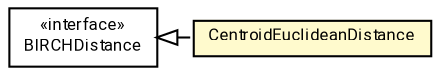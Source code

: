 #!/usr/local/bin/dot
#
# Class diagram 
# Generated by UMLGraph version R5_7_2-60-g0e99a6 (http://www.spinellis.gr/umlgraph/)
#

digraph G {
	graph [fontnames="svg"]
	edge [fontname="Roboto",fontsize=7,labelfontname="Roboto",labelfontsize=7,color="black"];
	node [fontname="Roboto",fontcolor="black",fontsize=8,shape=plaintext,margin=0,width=0,height=0];
	nodesep=0.15;
	ranksep=0.25;
	rankdir=LR;
	// de.lmu.ifi.dbs.elki.algorithm.clustering.hierarchical.birch.CentroidEuclideanDistance
	c2362756 [label=<<table title="de.lmu.ifi.dbs.elki.algorithm.clustering.hierarchical.birch.CentroidEuclideanDistance" border="0" cellborder="1" cellspacing="0" cellpadding="2" bgcolor="lemonChiffon" href="CentroidEuclideanDistance.html" target="_parent">
		<tr><td><table border="0" cellspacing="0" cellpadding="1">
		<tr><td align="center" balign="center"> <font face="Roboto">CentroidEuclideanDistance</font> </td></tr>
		</table></td></tr>
		</table>>, URL="CentroidEuclideanDistance.html"];
	// de.lmu.ifi.dbs.elki.algorithm.clustering.hierarchical.birch.BIRCHDistance
	c2362769 [label=<<table title="de.lmu.ifi.dbs.elki.algorithm.clustering.hierarchical.birch.BIRCHDistance" border="0" cellborder="1" cellspacing="0" cellpadding="2" href="BIRCHDistance.html" target="_parent">
		<tr><td><table border="0" cellspacing="0" cellpadding="1">
		<tr><td align="center" balign="center"> &#171;interface&#187; </td></tr>
		<tr><td align="center" balign="center"> <font face="Roboto">BIRCHDistance</font> </td></tr>
		</table></td></tr>
		</table>>, URL="BIRCHDistance.html"];
	// de.lmu.ifi.dbs.elki.algorithm.clustering.hierarchical.birch.CentroidEuclideanDistance implements de.lmu.ifi.dbs.elki.algorithm.clustering.hierarchical.birch.BIRCHDistance
	c2362769 -> c2362756 [arrowtail=empty,style=dashed,dir=back,weight=9];
}

